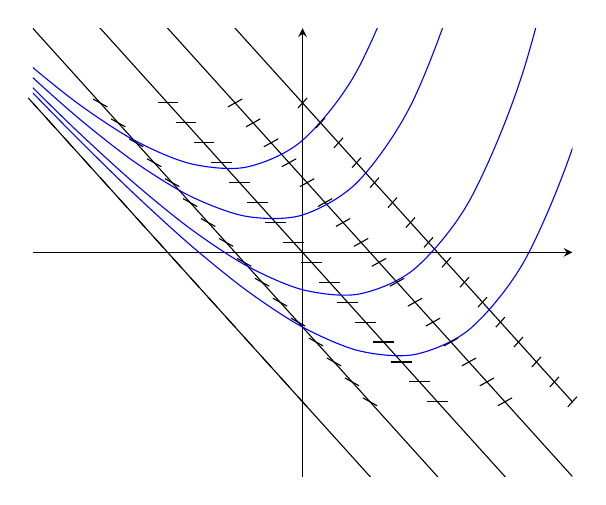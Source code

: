 \begin{tikzpicture}[declare function={
    f(\x,\y)=3*\x-\y;
    g1(\x)=-2*\x;
    g2(\x)=-2*\x+1;
    g3(\x)=-2*\x-1;
    g4(\x)=-2*\x+2;
    g5(\x)=-2*\x-2;}]
        
    \def\xmax{1.5} \def\xmin{-1.5}
    \def\ymax{1.5} \def\ymin{-1.5}
    \def\nx{15}  \def\ny{15}
    \begin{axis}[axis lines=middle,anchor=origin,xmax=2,xmin=-2,ymax=3,ymin=-3,ticks=none]
        \coordinate (O) at (axis cs:0,0);
        \coordinate (X) at (axis cs:1,0);
        \coordinate (Y) at (axis cs:0,1);
        \draw plot (\x,{g1(\x)});
        \draw plot (\x,{g2(\x)});
        \draw plot(\x,{g3(\x)});
        \draw plot (\x,{g4(\x)});
        \draw plot (\x,{g5(\x)});
        \addplot[blue,smooth] (x,{3.5*e^(x)-2*x-2});
        \addplot[blue,smooth] (x,{2.5*e^(x)-2*x-2});
        \addplot[blue,smooth] (x,{1.5*e^(x)-2*x-2});
        \addplot[blue,smooth] (x,{1*e^(x)-2*x-2});
    \end{axis}
    
    \begin{scope}[x={($(X)-(O)$)}, y={($(Y)-(O)$)}, shift={(O)}]
        \foreach \i in {0,...,\nx}{
            \draw[-] ({atan(0)}:-0.075) ++ ({-1+\i*(2/15)},{g1(-1+\i*(2/15))}) -- ++ ({atan(0)}:0.15);
            \draw[-] ({atan(1)}:-0.075) ++ ({-.5+\i*(2/15)},{g2(-.5+\i*(2/15))}) -- ++ ({atan(1)}:0.15);
            \draw[-] ({atan(-1)}:-0.075) ++ ({-1.5+\i*(2/15)},{g3(-1.5+\i*(2/15))}) -- ++ ({atan(-1)}:0.15);
            \draw[-] ({atan(-2)}:-0.075) ++ ({-2+\i*(2/15)},{g5(-2+\i*(2/15))}) -- ++ ({atan(-2)}:0.15);
            \draw[-] ({atan(2)}:-0.075) ++ ({0+\i*(2/15)},{g4(0+\i*(2/15))}) -- ++ ({atan(2)}:0.15);
        }
    \end{scope}
    
    \end{tikzpicture}